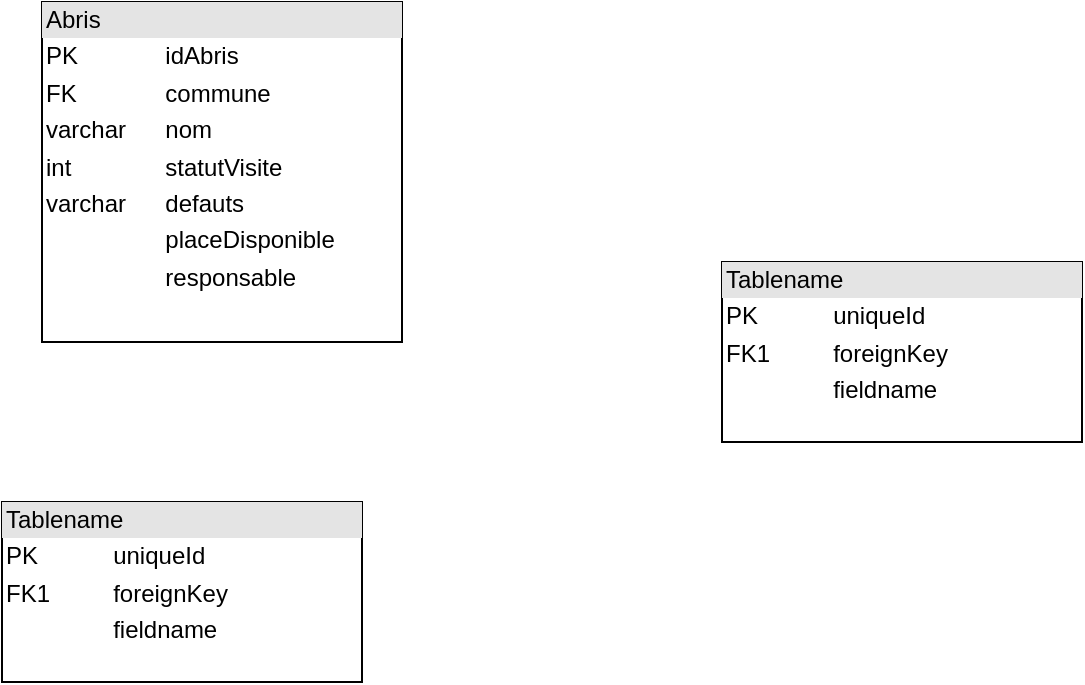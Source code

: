 <mxfile version="14.2.9" type="device"><diagram id="np-alaDuWIkHn136rlpi" name="Page-1"><mxGraphModel dx="1422" dy="798" grid="1" gridSize="10" guides="1" tooltips="1" connect="1" arrows="1" fold="1" page="1" pageScale="1" pageWidth="827" pageHeight="1169" math="0" shadow="0"><root><mxCell id="0"/><mxCell id="1" parent="0"/><mxCell id="DwIncRIBAWQhcCFPgwUQ-5" value="&lt;div style=&quot;box-sizing: border-box ; width: 100% ; background: #e4e4e4 ; padding: 2px&quot;&gt;Abris&lt;/div&gt;&lt;table style=&quot;width: 100% ; font-size: 1em&quot; cellpadding=&quot;2&quot; cellspacing=&quot;0&quot;&gt;&lt;tbody&gt;&lt;tr&gt;&lt;td&gt;PK&lt;/td&gt;&lt;td&gt;idAbris&lt;/td&gt;&lt;/tr&gt;&lt;tr&gt;&lt;td&gt;FK&lt;/td&gt;&lt;td&gt;commune&lt;/td&gt;&lt;/tr&gt;&lt;tr&gt;&lt;td&gt;varchar&lt;/td&gt;&lt;td&gt;nom&lt;br&gt;&lt;/td&gt;&lt;/tr&gt;&lt;tr&gt;&lt;td&gt;int&lt;/td&gt;&lt;td&gt;statutVisite&lt;/td&gt;&lt;/tr&gt;&lt;tr&gt;&lt;td&gt;varchar&lt;/td&gt;&lt;td&gt;defauts&lt;/td&gt;&lt;/tr&gt;&lt;tr&gt;&lt;td&gt;&lt;br&gt;&lt;/td&gt;&lt;td&gt;placeDisponible&lt;/td&gt;&lt;/tr&gt;&lt;tr&gt;&lt;td&gt;&lt;br&gt;&lt;/td&gt;&lt;td&gt;responsable&lt;/td&gt;&lt;/tr&gt;&lt;/tbody&gt;&lt;/table&gt;" style="verticalAlign=top;align=left;overflow=fill;html=1;" vertex="1" parent="1"><mxGeometry x="110" y="110" width="180" height="170" as="geometry"/></mxCell><mxCell id="DwIncRIBAWQhcCFPgwUQ-6" value="&lt;div style=&quot;box-sizing:border-box;width:100%;background:#e4e4e4;padding:2px;&quot;&gt;Tablename&lt;/div&gt;&lt;table style=&quot;width:100%;font-size:1em;&quot; cellpadding=&quot;2&quot; cellspacing=&quot;0&quot;&gt;&lt;tr&gt;&lt;td&gt;PK&lt;/td&gt;&lt;td&gt;uniqueId&lt;/td&gt;&lt;/tr&gt;&lt;tr&gt;&lt;td&gt;FK1&lt;/td&gt;&lt;td&gt;foreignKey&lt;/td&gt;&lt;/tr&gt;&lt;tr&gt;&lt;td&gt;&lt;/td&gt;&lt;td&gt;fieldname&lt;/td&gt;&lt;/tr&gt;&lt;/table&gt;" style="verticalAlign=top;align=left;overflow=fill;html=1;" vertex="1" parent="1"><mxGeometry x="90" y="360" width="180" height="90" as="geometry"/></mxCell><mxCell id="DwIncRIBAWQhcCFPgwUQ-7" value="&lt;div style=&quot;box-sizing:border-box;width:100%;background:#e4e4e4;padding:2px;&quot;&gt;Tablename&lt;/div&gt;&lt;table style=&quot;width:100%;font-size:1em;&quot; cellpadding=&quot;2&quot; cellspacing=&quot;0&quot;&gt;&lt;tr&gt;&lt;td&gt;PK&lt;/td&gt;&lt;td&gt;uniqueId&lt;/td&gt;&lt;/tr&gt;&lt;tr&gt;&lt;td&gt;FK1&lt;/td&gt;&lt;td&gt;foreignKey&lt;/td&gt;&lt;/tr&gt;&lt;tr&gt;&lt;td&gt;&lt;/td&gt;&lt;td&gt;fieldname&lt;/td&gt;&lt;/tr&gt;&lt;/table&gt;" style="verticalAlign=top;align=left;overflow=fill;html=1;" vertex="1" parent="1"><mxGeometry x="450" y="240" width="180" height="90" as="geometry"/></mxCell></root></mxGraphModel></diagram></mxfile>